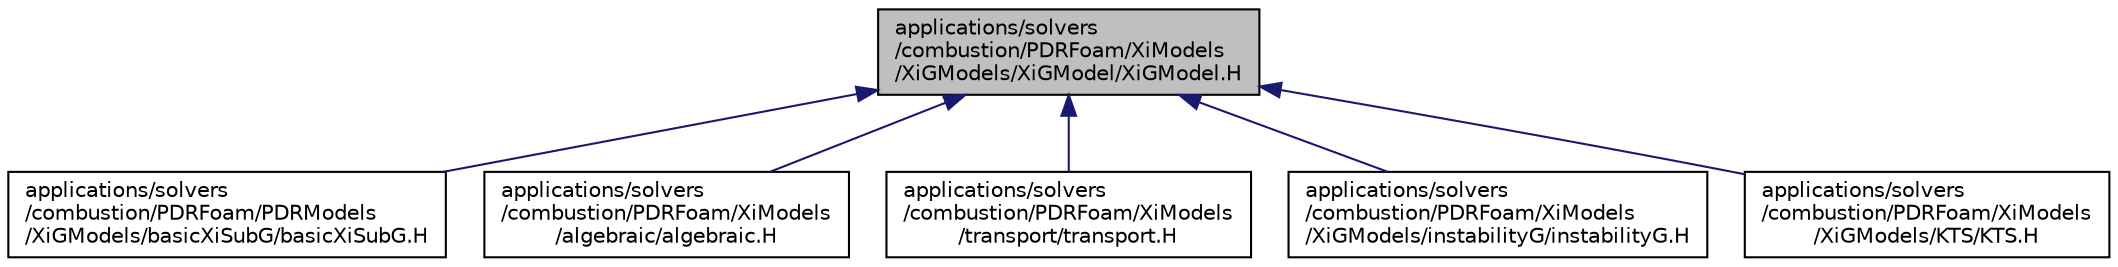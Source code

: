 digraph "applications/solvers/combustion/PDRFoam/XiModels/XiGModels/XiGModel/XiGModel.H"
{
  bgcolor="transparent";
  edge [fontname="Helvetica",fontsize="10",labelfontname="Helvetica",labelfontsize="10"];
  node [fontname="Helvetica",fontsize="10",shape=record];
  Node1 [label="applications/solvers\l/combustion/PDRFoam/XiModels\l/XiGModels/XiGModel/XiGModel.H",height=0.2,width=0.4,color="black", fillcolor="grey75", style="filled", fontcolor="black"];
  Node1 -> Node2 [dir="back",color="midnightblue",fontsize="10",style="solid",fontname="Helvetica"];
  Node2 [label="applications/solvers\l/combustion/PDRFoam/PDRModels\l/XiGModels/basicXiSubG/basicXiSubG.H",height=0.2,width=0.4,color="black",URL="$a03170.html"];
  Node1 -> Node3 [dir="back",color="midnightblue",fontsize="10",style="solid",fontname="Helvetica"];
  Node3 [label="applications/solvers\l/combustion/PDRFoam/XiModels\l/algebraic/algebraic.H",height=0.2,width=0.4,color="black",URL="$a03175.html"];
  Node1 -> Node4 [dir="back",color="midnightblue",fontsize="10",style="solid",fontname="Helvetica"];
  Node4 [label="applications/solvers\l/combustion/PDRFoam/XiModels\l/transport/transport.H",height=0.2,width=0.4,color="black",URL="$a03179.html"];
  Node1 -> Node5 [dir="back",color="midnightblue",fontsize="10",style="solid",fontname="Helvetica"];
  Node5 [label="applications/solvers\l/combustion/PDRFoam/XiModels\l/XiGModels/instabilityG/instabilityG.H",height=0.2,width=0.4,color="black",URL="$a03192.html"];
  Node1 -> Node6 [dir="back",color="midnightblue",fontsize="10",style="solid",fontname="Helvetica"];
  Node6 [label="applications/solvers\l/combustion/PDRFoam/XiModels\l/XiGModels/KTS/KTS.H",height=0.2,width=0.4,color="black",URL="$a03194.html"];
}

